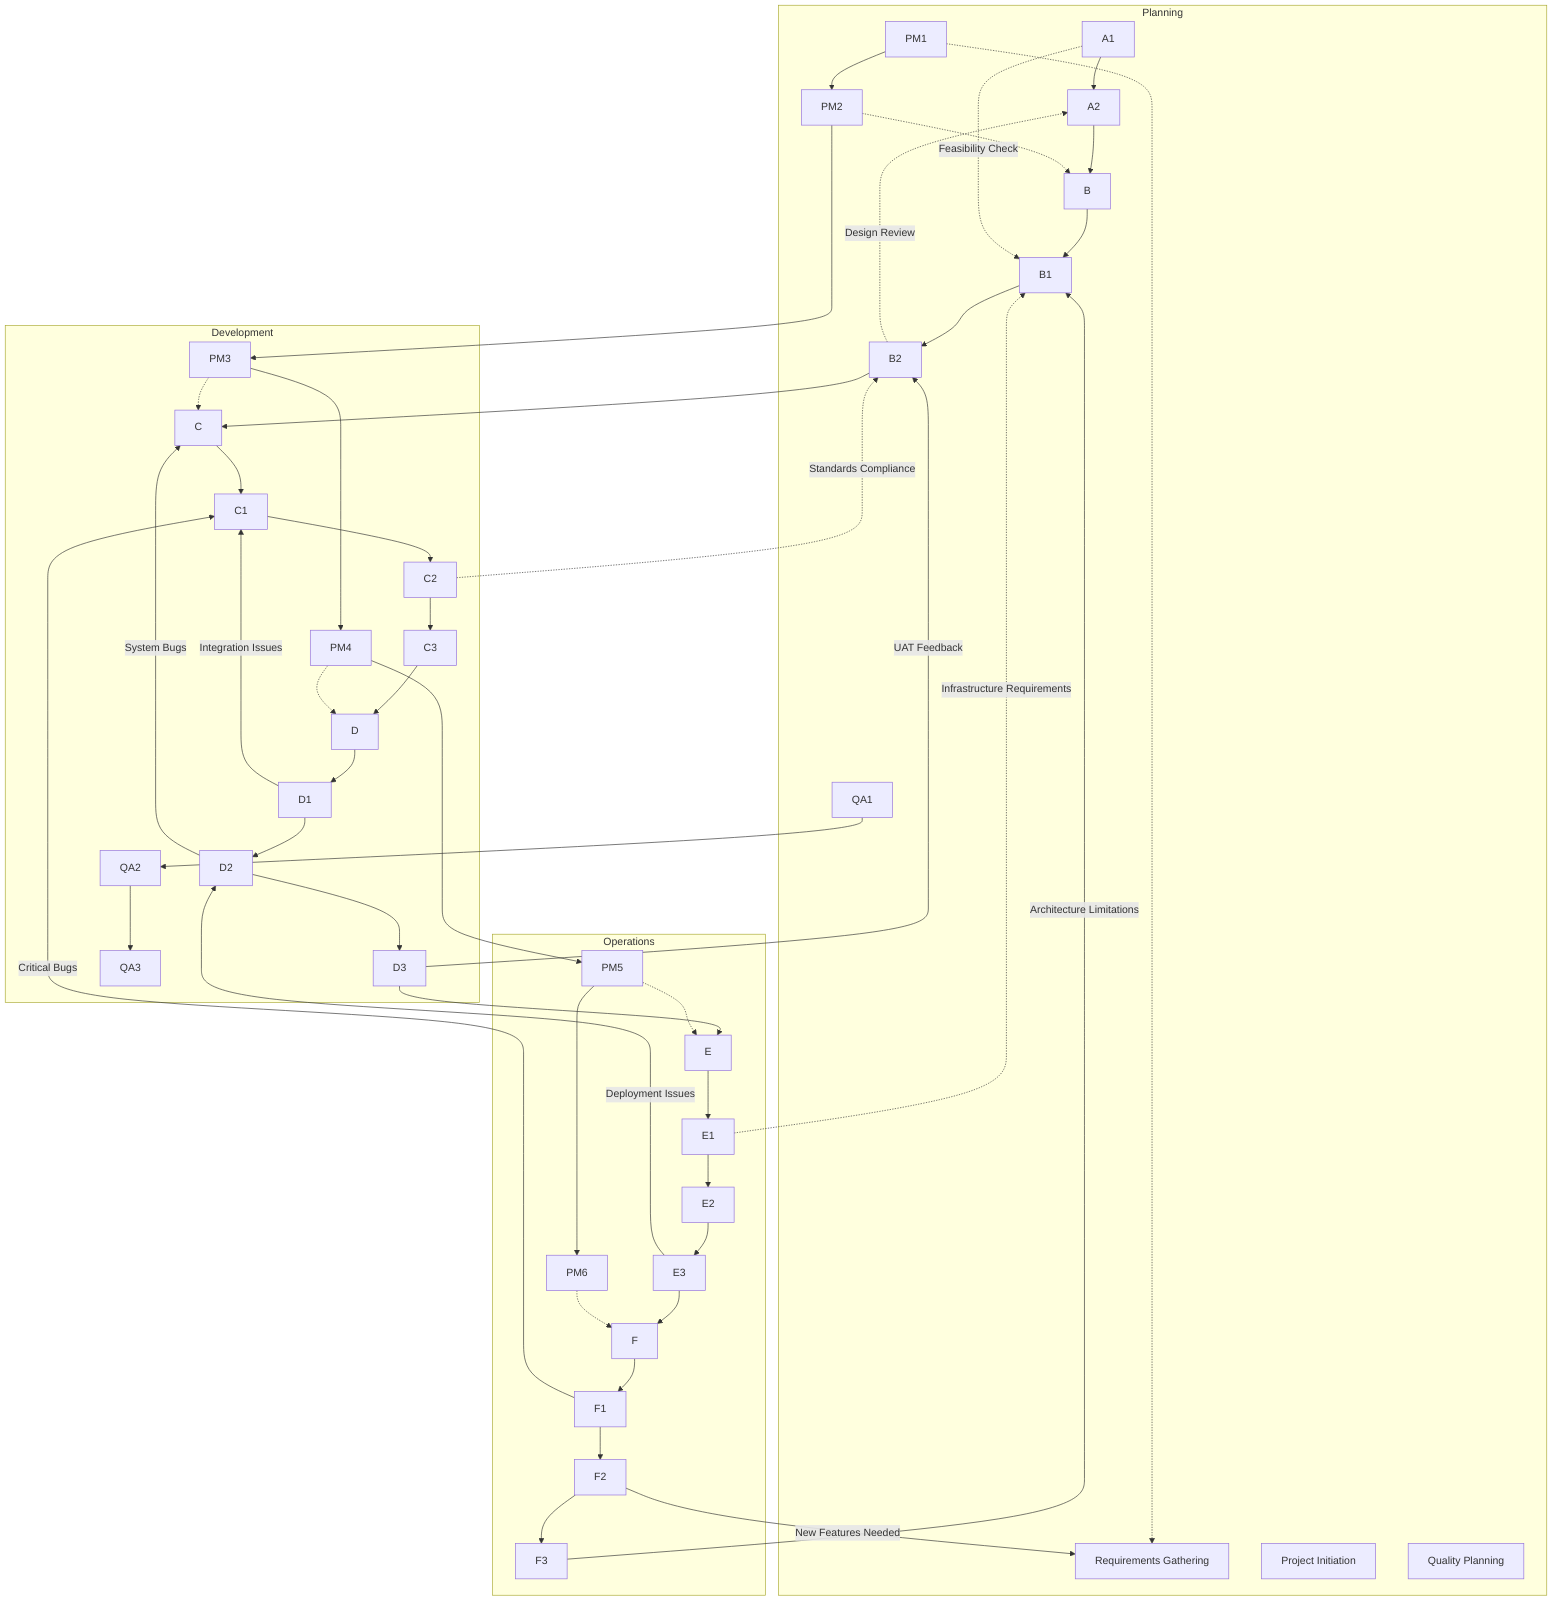 flowchart TD
    A[Requirements Gathering]
    A1
    A2
    B
    B1
    B2
    C
    C1
    C2
    C3
    D
    D1
    D2
    D3
    E
    E1
    E2
    E3
    F
    F1
    F2
    F3
    PM[Project Initiation]
    PM1
    PM2
    PM3
    PM4
    PM5
    PM6
    QA[Quality Planning]
    QA1
    QA2
    QA3
    A1 --> A2
    A2 --> B
    B --> B1
    B1 --> B2
    B2 --> C
    C --> C1
    C1 --> C2
    C2 --> C3
    C3 --> D
    D --> D1
    D1 --> D2
    D2 --> D3
    D3 --> E
    E --> E1
    E1 --> E2
    E2 --> E3
    E3 --> F
    F --> F1
    F1 --> F2
    F2 --> F3
    D1 -->|Integration Issues| C1
    D2 -->|System Bugs| C
    D3 -->|UAT Feedback| B2
    E3 -->|Deployment Issues| D2
    F1 -->|Critical Bugs| C1
    F2 -->|New Features Needed| A
    F3 -->|Architecture Limitations| B1
    A1 -.->|Feasibility Check| B1
    B2 -.->|Design Review| A2
    C2 -.->|Standards Compliance| B2
    E1 -.->|Infrastructure Requirements| B1
    PM1 --> PM2
    PM2 --> PM3
    PM3 --> PM4
    PM4 --> PM5
    PM5 --> PM6
    PM1 -.-> A
    PM2 -.-> B
    PM3 -.-> C
    PM4 -.-> D
    PM5 -.-> E
    PM6 -.-> F
    QA1 --> QA2
    QA2 --> QA3
    subgraph Planning
        A
        A1
        A2
        B
        B1
        B2
        PM
        PM1
        PM2
        QA
        QA1
    end
    subgraph Development
        C
        C1
        C2
        C3
        D
        D1
        D2
        D3
        PM3
        PM4
        QA2
        QA3
    end
    subgraph Operations
        E
        E1
        E2
        E3
        F
        F1
        F2
        F3
        PM5
        PM6
    end